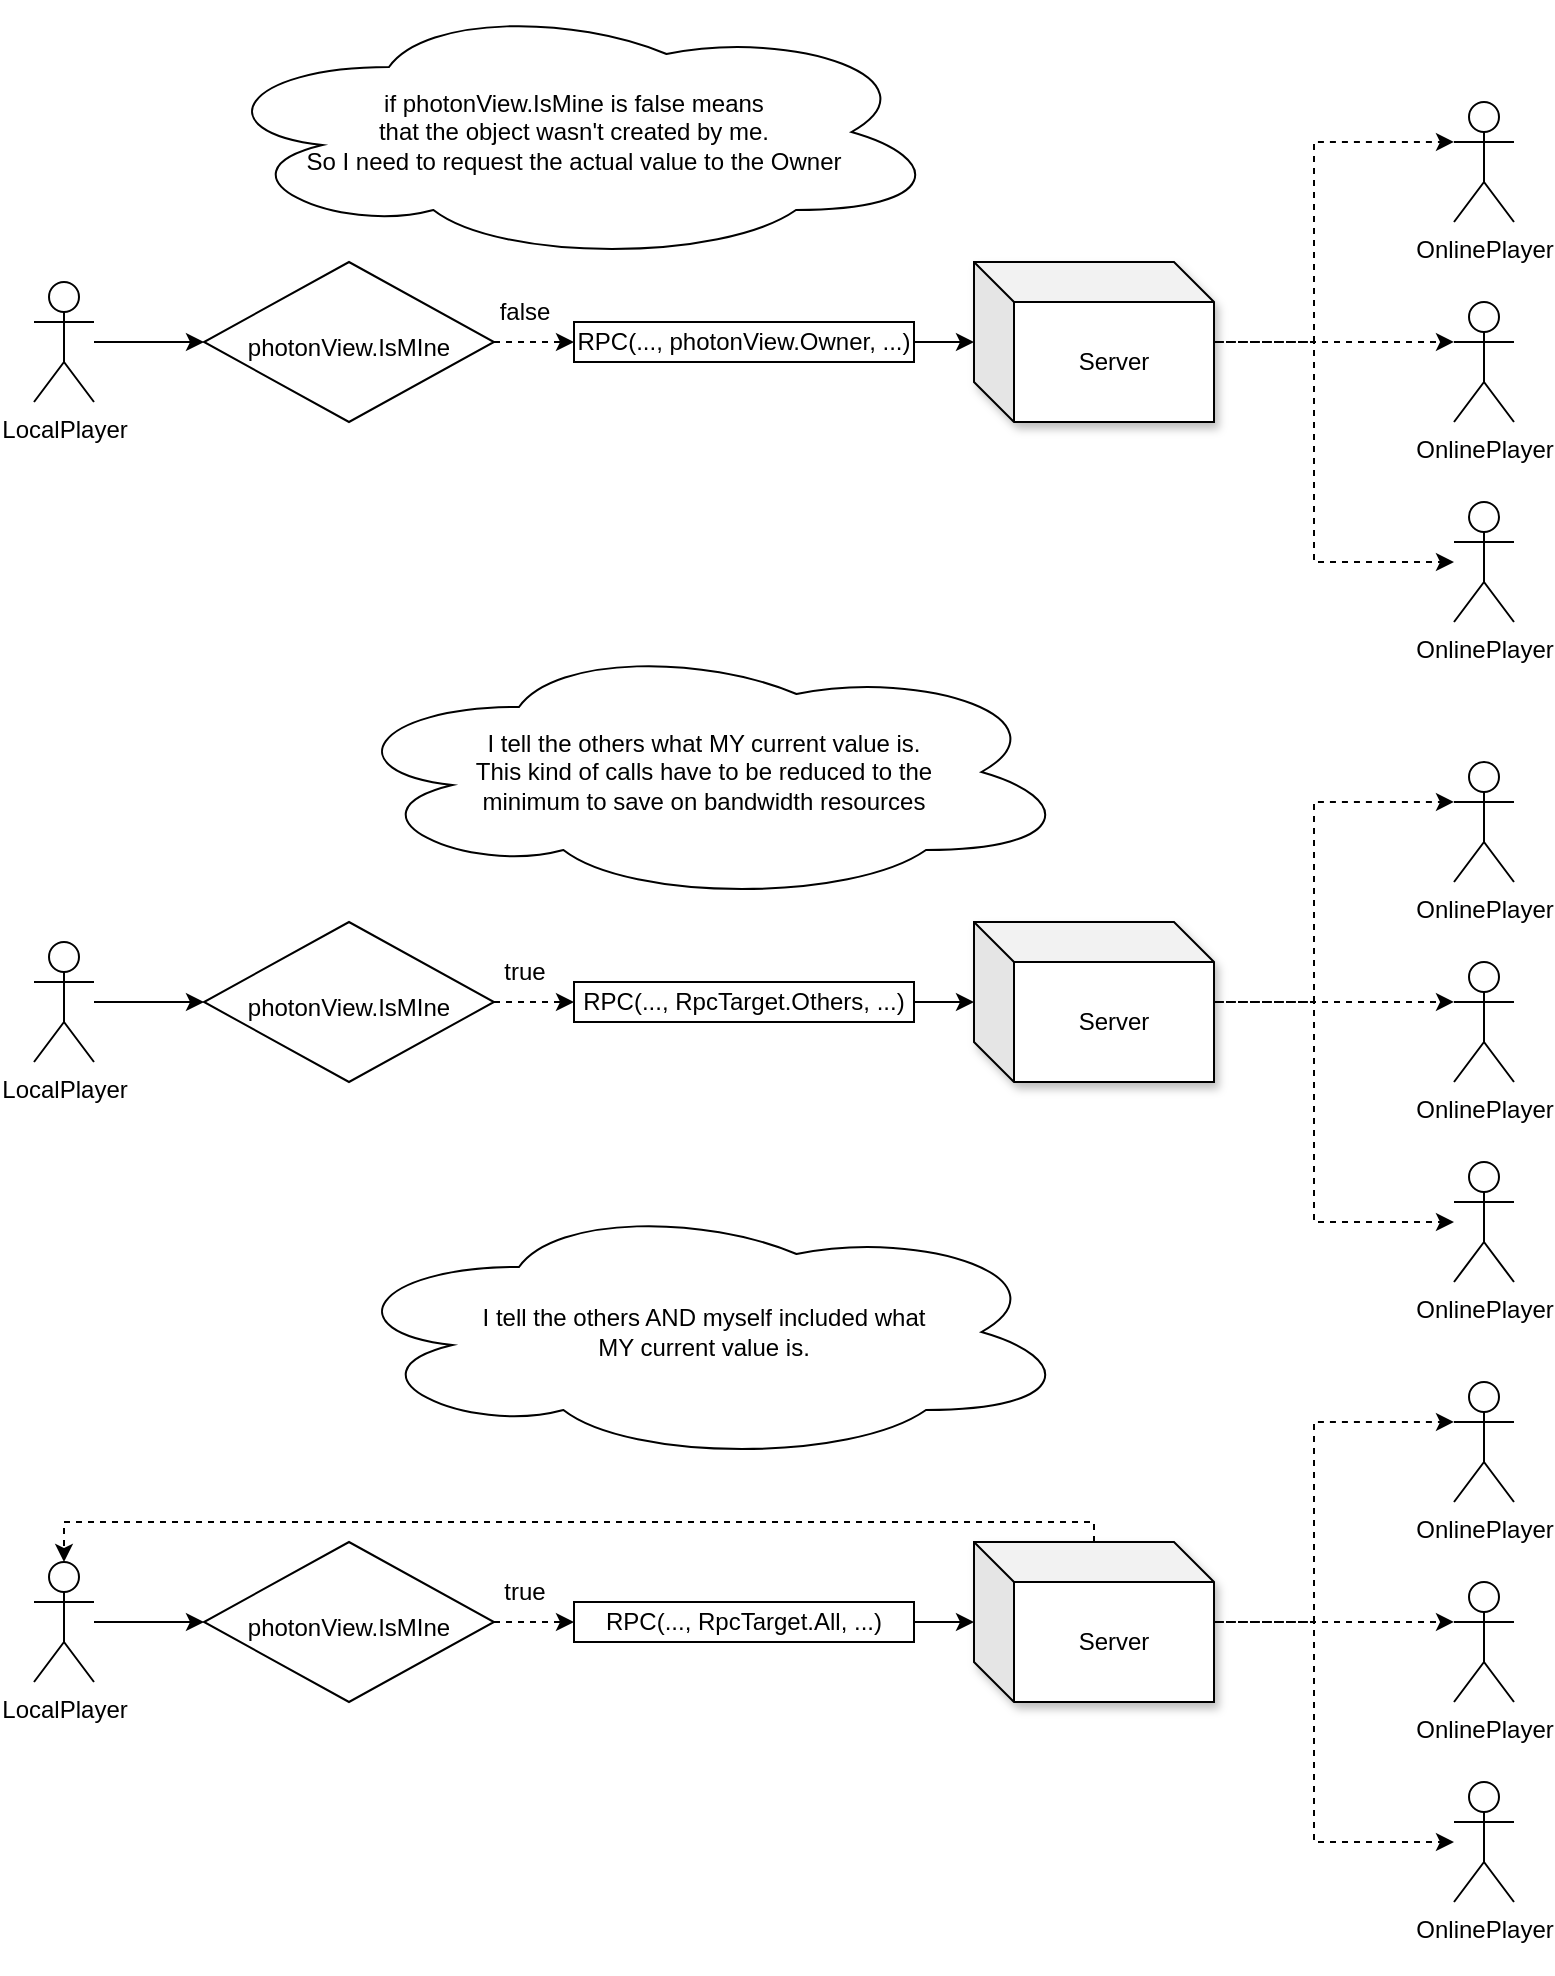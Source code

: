 <mxfile version="20.3.0" type="github">
  <diagram id="sA8RB84CUWAoSrBBRKKT" name="Page-1">
    <mxGraphModel dx="1422" dy="1919" grid="1" gridSize="10" guides="1" tooltips="1" connect="1" arrows="1" fold="1" page="1" pageScale="1" pageWidth="850" pageHeight="1100" math="0" shadow="0">
      <root>
        <mxCell id="0" />
        <mxCell id="1" parent="0" />
        <mxCell id="CH0poKbmw3DAZW8Dyjto-18" value="" style="edgeStyle=orthogonalEdgeStyle;rounded=0;orthogonalLoop=1;jettySize=auto;html=1;" edge="1" parent="1" source="CH0poKbmw3DAZW8Dyjto-1" target="CH0poKbmw3DAZW8Dyjto-17">
          <mxGeometry relative="1" as="geometry" />
        </mxCell>
        <mxCell id="CH0poKbmw3DAZW8Dyjto-1" value="&lt;div&gt;LocalPlayer&lt;/div&gt;&lt;div&gt;&lt;br&gt;&lt;/div&gt;" style="shape=umlActor;verticalLabelPosition=bottom;verticalAlign=top;html=1;outlineConnect=0;" vertex="1" parent="1">
          <mxGeometry x="40" y="120" width="30" height="60" as="geometry" />
        </mxCell>
        <mxCell id="CH0poKbmw3DAZW8Dyjto-3" value="&lt;div&gt;OnlinePlayer&lt;/div&gt;&lt;div&gt;&lt;br&gt;&lt;/div&gt;" style="shape=umlActor;verticalLabelPosition=bottom;verticalAlign=top;html=1;outlineConnect=0;" vertex="1" parent="1">
          <mxGeometry x="750" y="30" width="30" height="60" as="geometry" />
        </mxCell>
        <mxCell id="CH0poKbmw3DAZW8Dyjto-4" style="edgeStyle=orthogonalEdgeStyle;rounded=0;orthogonalLoop=1;jettySize=auto;html=1;dashed=1;exitX=0;exitY=0;exitDx=120;exitDy=50;exitPerimeter=0;" edge="1" parent="1" target="CH0poKbmw3DAZW8Dyjto-8" source="CH0poKbmw3DAZW8Dyjto-2">
          <mxGeometry relative="1" as="geometry">
            <Array as="points">
              <mxPoint x="620" y="150" />
              <mxPoint x="680" y="150" />
              <mxPoint x="680" y="260" />
            </Array>
            <mxPoint x="460" y="150" as="sourcePoint" />
          </mxGeometry>
        </mxCell>
        <mxCell id="CH0poKbmw3DAZW8Dyjto-6" style="edgeStyle=orthogonalEdgeStyle;rounded=0;orthogonalLoop=1;jettySize=auto;html=1;entryX=0;entryY=0.333;entryDx=0;entryDy=0;entryPerimeter=0;dashed=1;startArrow=none;exitX=0.992;exitY=0.513;exitDx=0;exitDy=0;exitPerimeter=0;" edge="1" parent="1" target="CH0poKbmw3DAZW8Dyjto-3" source="CH0poKbmw3DAZW8Dyjto-2">
          <mxGeometry relative="1" as="geometry">
            <Array as="points">
              <mxPoint x="619" y="150" />
              <mxPoint x="680" y="150" />
              <mxPoint x="680" y="50" />
            </Array>
            <mxPoint x="460" y="150" as="sourcePoint" />
          </mxGeometry>
        </mxCell>
        <mxCell id="CH0poKbmw3DAZW8Dyjto-7" value="&lt;div&gt;OnlinePlayer&lt;/div&gt;&lt;div&gt;&lt;br&gt;&lt;/div&gt;" style="shape=umlActor;verticalLabelPosition=bottom;verticalAlign=top;html=1;outlineConnect=0;" vertex="1" parent="1">
          <mxGeometry x="750" y="130" width="30" height="60" as="geometry" />
        </mxCell>
        <mxCell id="CH0poKbmw3DAZW8Dyjto-8" value="&lt;div&gt;OnlinePlayer&lt;/div&gt;&lt;div&gt;&lt;br&gt;&lt;/div&gt;" style="shape=umlActor;verticalLabelPosition=bottom;verticalAlign=top;html=1;outlineConnect=0;" vertex="1" parent="1">
          <mxGeometry x="750" y="230" width="30" height="60" as="geometry" />
        </mxCell>
        <mxCell id="CH0poKbmw3DAZW8Dyjto-19" value="" style="edgeStyle=orthogonalEdgeStyle;rounded=0;orthogonalLoop=1;jettySize=auto;html=1;startArrow=none;" edge="1" parent="1" source="CH0poKbmw3DAZW8Dyjto-12" target="CH0poKbmw3DAZW8Dyjto-2">
          <mxGeometry relative="1" as="geometry" />
        </mxCell>
        <mxCell id="CH0poKbmw3DAZW8Dyjto-23" value="" style="edgeStyle=orthogonalEdgeStyle;rounded=0;orthogonalLoop=1;jettySize=auto;html=1;dashed=1;" edge="1" parent="1" source="CH0poKbmw3DAZW8Dyjto-17" target="CH0poKbmw3DAZW8Dyjto-12">
          <mxGeometry relative="1" as="geometry" />
        </mxCell>
        <mxCell id="CH0poKbmw3DAZW8Dyjto-17" value="&lt;div align=&quot;center&quot;&gt;&lt;br&gt;&lt;/div&gt;&lt;div align=&quot;center&quot;&gt;&lt;br&gt;&lt;/div&gt;&lt;div align=&quot;center&quot;&gt;photonView.IsMIne&lt;/div&gt;" style="rhombus;whiteSpace=wrap;html=1;verticalAlign=top;align=center;" vertex="1" parent="1">
          <mxGeometry x="125" y="110" width="145" height="80" as="geometry" />
        </mxCell>
        <mxCell id="CH0poKbmw3DAZW8Dyjto-22" style="edgeStyle=orthogonalEdgeStyle;rounded=0;orthogonalLoop=1;jettySize=auto;html=1;entryX=0;entryY=0.333;entryDx=0;entryDy=0;entryPerimeter=0;dashed=1;" edge="1" parent="1" source="CH0poKbmw3DAZW8Dyjto-2" target="CH0poKbmw3DAZW8Dyjto-7">
          <mxGeometry relative="1" as="geometry" />
        </mxCell>
        <mxCell id="CH0poKbmw3DAZW8Dyjto-2" value="Server" style="shape=cube;whiteSpace=wrap;html=1;boundedLbl=1;backgroundOutline=1;darkOpacity=0.05;darkOpacity2=0.1;shadow=1;gradientColor=none;" vertex="1" parent="1">
          <mxGeometry x="510" y="110" width="120" height="80" as="geometry" />
        </mxCell>
        <mxCell id="CH0poKbmw3DAZW8Dyjto-12" value="RPC(..., photonView.Owner, ...)" style="rounded=0;whiteSpace=wrap;html=1;" vertex="1" parent="1">
          <mxGeometry x="310" y="140" width="170" height="20" as="geometry" />
        </mxCell>
        <mxCell id="CH0poKbmw3DAZW8Dyjto-24" value="false" style="text;html=1;align=center;verticalAlign=middle;resizable=0;points=[];autosize=1;strokeColor=none;fillColor=none;" vertex="1" parent="1">
          <mxGeometry x="260" y="120" width="50" height="30" as="geometry" />
        </mxCell>
        <mxCell id="CH0poKbmw3DAZW8Dyjto-25" value="&lt;div align=&quot;center&quot;&gt;if photonView.IsMine is false means &lt;br&gt;&lt;/div&gt;&lt;div align=&quot;center&quot;&gt;that the object wasn&#39;t created by me.&lt;/div&gt;&lt;div align=&quot;center&quot;&gt;So I need to request the actual value to the Owner&lt;br&gt;&lt;/div&gt;" style="ellipse;shape=cloud;whiteSpace=wrap;html=1;align=center;" vertex="1" parent="1">
          <mxGeometry x="125" y="-20" width="370" height="130" as="geometry" />
        </mxCell>
        <mxCell id="CH0poKbmw3DAZW8Dyjto-26" value="" style="edgeStyle=orthogonalEdgeStyle;rounded=0;orthogonalLoop=1;jettySize=auto;html=1;" edge="1" parent="1" source="CH0poKbmw3DAZW8Dyjto-27" target="CH0poKbmw3DAZW8Dyjto-35">
          <mxGeometry relative="1" as="geometry" />
        </mxCell>
        <mxCell id="CH0poKbmw3DAZW8Dyjto-27" value="&lt;div&gt;LocalPlayer&lt;/div&gt;&lt;div&gt;&lt;br&gt;&lt;/div&gt;" style="shape=umlActor;verticalLabelPosition=bottom;verticalAlign=top;html=1;outlineConnect=0;" vertex="1" parent="1">
          <mxGeometry x="40" y="450" width="30" height="60" as="geometry" />
        </mxCell>
        <mxCell id="CH0poKbmw3DAZW8Dyjto-28" value="&lt;div&gt;OnlinePlayer&lt;/div&gt;&lt;div&gt;&lt;br&gt;&lt;/div&gt;" style="shape=umlActor;verticalLabelPosition=bottom;verticalAlign=top;html=1;outlineConnect=0;" vertex="1" parent="1">
          <mxGeometry x="750" y="360" width="30" height="60" as="geometry" />
        </mxCell>
        <mxCell id="CH0poKbmw3DAZW8Dyjto-29" style="edgeStyle=orthogonalEdgeStyle;rounded=0;orthogonalLoop=1;jettySize=auto;html=1;dashed=1;exitX=0;exitY=0;exitDx=120;exitDy=50;exitPerimeter=0;" edge="1" parent="1" source="CH0poKbmw3DAZW8Dyjto-37" target="CH0poKbmw3DAZW8Dyjto-32">
          <mxGeometry relative="1" as="geometry">
            <Array as="points">
              <mxPoint x="620" y="480" />
              <mxPoint x="680" y="480" />
              <mxPoint x="680" y="590" />
            </Array>
            <mxPoint x="460" y="480" as="sourcePoint" />
          </mxGeometry>
        </mxCell>
        <mxCell id="CH0poKbmw3DAZW8Dyjto-30" style="edgeStyle=orthogonalEdgeStyle;rounded=0;orthogonalLoop=1;jettySize=auto;html=1;entryX=0;entryY=0.333;entryDx=0;entryDy=0;entryPerimeter=0;dashed=1;startArrow=none;exitX=0.992;exitY=0.513;exitDx=0;exitDy=0;exitPerimeter=0;" edge="1" parent="1" source="CH0poKbmw3DAZW8Dyjto-37" target="CH0poKbmw3DAZW8Dyjto-28">
          <mxGeometry relative="1" as="geometry">
            <Array as="points">
              <mxPoint x="619" y="480" />
              <mxPoint x="680" y="480" />
              <mxPoint x="680" y="380" />
            </Array>
            <mxPoint x="460" y="480" as="sourcePoint" />
          </mxGeometry>
        </mxCell>
        <mxCell id="CH0poKbmw3DAZW8Dyjto-31" value="&lt;div&gt;OnlinePlayer&lt;/div&gt;&lt;div&gt;&lt;br&gt;&lt;/div&gt;" style="shape=umlActor;verticalLabelPosition=bottom;verticalAlign=top;html=1;outlineConnect=0;" vertex="1" parent="1">
          <mxGeometry x="750" y="460" width="30" height="60" as="geometry" />
        </mxCell>
        <mxCell id="CH0poKbmw3DAZW8Dyjto-32" value="&lt;div&gt;OnlinePlayer&lt;/div&gt;&lt;div&gt;&lt;br&gt;&lt;/div&gt;" style="shape=umlActor;verticalLabelPosition=bottom;verticalAlign=top;html=1;outlineConnect=0;" vertex="1" parent="1">
          <mxGeometry x="750" y="560" width="30" height="60" as="geometry" />
        </mxCell>
        <mxCell id="CH0poKbmw3DAZW8Dyjto-33" value="" style="edgeStyle=orthogonalEdgeStyle;rounded=0;orthogonalLoop=1;jettySize=auto;html=1;startArrow=none;" edge="1" parent="1" source="CH0poKbmw3DAZW8Dyjto-38" target="CH0poKbmw3DAZW8Dyjto-37">
          <mxGeometry relative="1" as="geometry" />
        </mxCell>
        <mxCell id="CH0poKbmw3DAZW8Dyjto-34" value="" style="edgeStyle=orthogonalEdgeStyle;rounded=0;orthogonalLoop=1;jettySize=auto;html=1;dashed=1;" edge="1" parent="1" source="CH0poKbmw3DAZW8Dyjto-35" target="CH0poKbmw3DAZW8Dyjto-38">
          <mxGeometry relative="1" as="geometry" />
        </mxCell>
        <mxCell id="CH0poKbmw3DAZW8Dyjto-35" value="&lt;div align=&quot;center&quot;&gt;&lt;br&gt;&lt;/div&gt;&lt;div align=&quot;center&quot;&gt;&lt;br&gt;&lt;/div&gt;&lt;div align=&quot;center&quot;&gt;photonView.IsMIne&lt;/div&gt;" style="rhombus;whiteSpace=wrap;html=1;verticalAlign=top;align=center;" vertex="1" parent="1">
          <mxGeometry x="125" y="440" width="145" height="80" as="geometry" />
        </mxCell>
        <mxCell id="CH0poKbmw3DAZW8Dyjto-36" style="edgeStyle=orthogonalEdgeStyle;rounded=0;orthogonalLoop=1;jettySize=auto;html=1;entryX=0;entryY=0.333;entryDx=0;entryDy=0;entryPerimeter=0;dashed=1;" edge="1" parent="1" source="CH0poKbmw3DAZW8Dyjto-37" target="CH0poKbmw3DAZW8Dyjto-31">
          <mxGeometry relative="1" as="geometry" />
        </mxCell>
        <mxCell id="CH0poKbmw3DAZW8Dyjto-37" value="Server" style="shape=cube;whiteSpace=wrap;html=1;boundedLbl=1;backgroundOutline=1;darkOpacity=0.05;darkOpacity2=0.1;shadow=1;gradientColor=none;" vertex="1" parent="1">
          <mxGeometry x="510" y="440" width="120" height="80" as="geometry" />
        </mxCell>
        <mxCell id="CH0poKbmw3DAZW8Dyjto-38" value="RPC(..., RpcTarget.Others, ...)" style="rounded=0;whiteSpace=wrap;html=1;" vertex="1" parent="1">
          <mxGeometry x="310" y="470" width="170" height="20" as="geometry" />
        </mxCell>
        <mxCell id="CH0poKbmw3DAZW8Dyjto-39" value="true" style="text;html=1;align=center;verticalAlign=middle;resizable=0;points=[];autosize=1;strokeColor=none;fillColor=none;" vertex="1" parent="1">
          <mxGeometry x="265" y="450" width="40" height="30" as="geometry" />
        </mxCell>
        <mxCell id="CH0poKbmw3DAZW8Dyjto-40" value="&lt;div&gt;I tell the others what MY current value is. &lt;br&gt;&lt;/div&gt;&lt;div&gt;This kind of calls have to be reduced to the&lt;/div&gt;&lt;div&gt;minimum to save on bandwidth resources&lt;br&gt;&lt;/div&gt;" style="ellipse;shape=cloud;whiteSpace=wrap;html=1;align=center;" vertex="1" parent="1">
          <mxGeometry x="190" y="300" width="370" height="130" as="geometry" />
        </mxCell>
        <mxCell id="CH0poKbmw3DAZW8Dyjto-41" value="" style="edgeStyle=orthogonalEdgeStyle;rounded=0;orthogonalLoop=1;jettySize=auto;html=1;" edge="1" parent="1" source="CH0poKbmw3DAZW8Dyjto-42" target="CH0poKbmw3DAZW8Dyjto-50">
          <mxGeometry relative="1" as="geometry" />
        </mxCell>
        <mxCell id="CH0poKbmw3DAZW8Dyjto-42" value="&lt;div&gt;LocalPlayer&lt;/div&gt;&lt;div&gt;&lt;br&gt;&lt;/div&gt;" style="shape=umlActor;verticalLabelPosition=bottom;verticalAlign=top;html=1;outlineConnect=0;" vertex="1" parent="1">
          <mxGeometry x="40" y="760" width="30" height="60" as="geometry" />
        </mxCell>
        <mxCell id="CH0poKbmw3DAZW8Dyjto-43" value="&lt;div&gt;OnlinePlayer&lt;/div&gt;&lt;div&gt;&lt;br&gt;&lt;/div&gt;" style="shape=umlActor;verticalLabelPosition=bottom;verticalAlign=top;html=1;outlineConnect=0;" vertex="1" parent="1">
          <mxGeometry x="750" y="670" width="30" height="60" as="geometry" />
        </mxCell>
        <mxCell id="CH0poKbmw3DAZW8Dyjto-44" style="edgeStyle=orthogonalEdgeStyle;rounded=0;orthogonalLoop=1;jettySize=auto;html=1;dashed=1;exitX=0;exitY=0;exitDx=120;exitDy=50;exitPerimeter=0;" edge="1" parent="1" source="CH0poKbmw3DAZW8Dyjto-52" target="CH0poKbmw3DAZW8Dyjto-47">
          <mxGeometry relative="1" as="geometry">
            <Array as="points">
              <mxPoint x="620" y="790" />
              <mxPoint x="680" y="790" />
              <mxPoint x="680" y="900" />
            </Array>
            <mxPoint x="460" y="790" as="sourcePoint" />
          </mxGeometry>
        </mxCell>
        <mxCell id="CH0poKbmw3DAZW8Dyjto-45" style="edgeStyle=orthogonalEdgeStyle;rounded=0;orthogonalLoop=1;jettySize=auto;html=1;entryX=0;entryY=0.333;entryDx=0;entryDy=0;entryPerimeter=0;dashed=1;startArrow=none;exitX=0.992;exitY=0.513;exitDx=0;exitDy=0;exitPerimeter=0;" edge="1" parent="1" source="CH0poKbmw3DAZW8Dyjto-52" target="CH0poKbmw3DAZW8Dyjto-43">
          <mxGeometry relative="1" as="geometry">
            <Array as="points">
              <mxPoint x="619" y="790" />
              <mxPoint x="680" y="790" />
              <mxPoint x="680" y="690" />
            </Array>
            <mxPoint x="460" y="790" as="sourcePoint" />
          </mxGeometry>
        </mxCell>
        <mxCell id="CH0poKbmw3DAZW8Dyjto-46" value="&lt;div&gt;OnlinePlayer&lt;/div&gt;&lt;div&gt;&lt;br&gt;&lt;/div&gt;" style="shape=umlActor;verticalLabelPosition=bottom;verticalAlign=top;html=1;outlineConnect=0;" vertex="1" parent="1">
          <mxGeometry x="750" y="770" width="30" height="60" as="geometry" />
        </mxCell>
        <mxCell id="CH0poKbmw3DAZW8Dyjto-47" value="&lt;div&gt;OnlinePlayer&lt;/div&gt;&lt;div&gt;&lt;br&gt;&lt;/div&gt;" style="shape=umlActor;verticalLabelPosition=bottom;verticalAlign=top;html=1;outlineConnect=0;" vertex="1" parent="1">
          <mxGeometry x="750" y="870" width="30" height="60" as="geometry" />
        </mxCell>
        <mxCell id="CH0poKbmw3DAZW8Dyjto-48" value="" style="edgeStyle=orthogonalEdgeStyle;rounded=0;orthogonalLoop=1;jettySize=auto;html=1;startArrow=none;" edge="1" parent="1" source="CH0poKbmw3DAZW8Dyjto-53" target="CH0poKbmw3DAZW8Dyjto-52">
          <mxGeometry relative="1" as="geometry" />
        </mxCell>
        <mxCell id="CH0poKbmw3DAZW8Dyjto-49" value="" style="edgeStyle=orthogonalEdgeStyle;rounded=0;orthogonalLoop=1;jettySize=auto;html=1;dashed=1;" edge="1" parent="1" source="CH0poKbmw3DAZW8Dyjto-50" target="CH0poKbmw3DAZW8Dyjto-53">
          <mxGeometry relative="1" as="geometry" />
        </mxCell>
        <mxCell id="CH0poKbmw3DAZW8Dyjto-50" value="&lt;div align=&quot;center&quot;&gt;&lt;br&gt;&lt;/div&gt;&lt;div align=&quot;center&quot;&gt;&lt;br&gt;&lt;/div&gt;&lt;div align=&quot;center&quot;&gt;photonView.IsMIne&lt;/div&gt;" style="rhombus;whiteSpace=wrap;html=1;verticalAlign=top;align=center;" vertex="1" parent="1">
          <mxGeometry x="125" y="750" width="145" height="80" as="geometry" />
        </mxCell>
        <mxCell id="CH0poKbmw3DAZW8Dyjto-51" style="edgeStyle=orthogonalEdgeStyle;rounded=0;orthogonalLoop=1;jettySize=auto;html=1;entryX=0;entryY=0.333;entryDx=0;entryDy=0;entryPerimeter=0;dashed=1;" edge="1" parent="1" source="CH0poKbmw3DAZW8Dyjto-52" target="CH0poKbmw3DAZW8Dyjto-46">
          <mxGeometry relative="1" as="geometry" />
        </mxCell>
        <mxCell id="CH0poKbmw3DAZW8Dyjto-56" style="edgeStyle=orthogonalEdgeStyle;rounded=0;orthogonalLoop=1;jettySize=auto;html=1;entryX=0.5;entryY=0;entryDx=0;entryDy=0;entryPerimeter=0;dashed=1;" edge="1" parent="1" source="CH0poKbmw3DAZW8Dyjto-52" target="CH0poKbmw3DAZW8Dyjto-42">
          <mxGeometry relative="1" as="geometry">
            <Array as="points">
              <mxPoint x="570" y="740" />
              <mxPoint x="55" y="740" />
            </Array>
          </mxGeometry>
        </mxCell>
        <mxCell id="CH0poKbmw3DAZW8Dyjto-52" value="Server" style="shape=cube;whiteSpace=wrap;html=1;boundedLbl=1;backgroundOutline=1;darkOpacity=0.05;darkOpacity2=0.1;shadow=1;gradientColor=none;" vertex="1" parent="1">
          <mxGeometry x="510" y="750" width="120" height="80" as="geometry" />
        </mxCell>
        <mxCell id="CH0poKbmw3DAZW8Dyjto-53" value="RPC(..., RpcTarget.All, ...)" style="rounded=0;whiteSpace=wrap;html=1;" vertex="1" parent="1">
          <mxGeometry x="310" y="780" width="170" height="20" as="geometry" />
        </mxCell>
        <mxCell id="CH0poKbmw3DAZW8Dyjto-54" value="true" style="text;html=1;align=center;verticalAlign=middle;resizable=0;points=[];autosize=1;strokeColor=none;fillColor=none;" vertex="1" parent="1">
          <mxGeometry x="265" y="760" width="40" height="30" as="geometry" />
        </mxCell>
        <mxCell id="CH0poKbmw3DAZW8Dyjto-57" value="&lt;div&gt;I tell the others AND myself included what &lt;br&gt;&lt;/div&gt;&lt;div&gt;MY current value is.&lt;br&gt;&lt;/div&gt;" style="ellipse;shape=cloud;whiteSpace=wrap;html=1;align=center;" vertex="1" parent="1">
          <mxGeometry x="190" y="580" width="370" height="130" as="geometry" />
        </mxCell>
      </root>
    </mxGraphModel>
  </diagram>
</mxfile>
